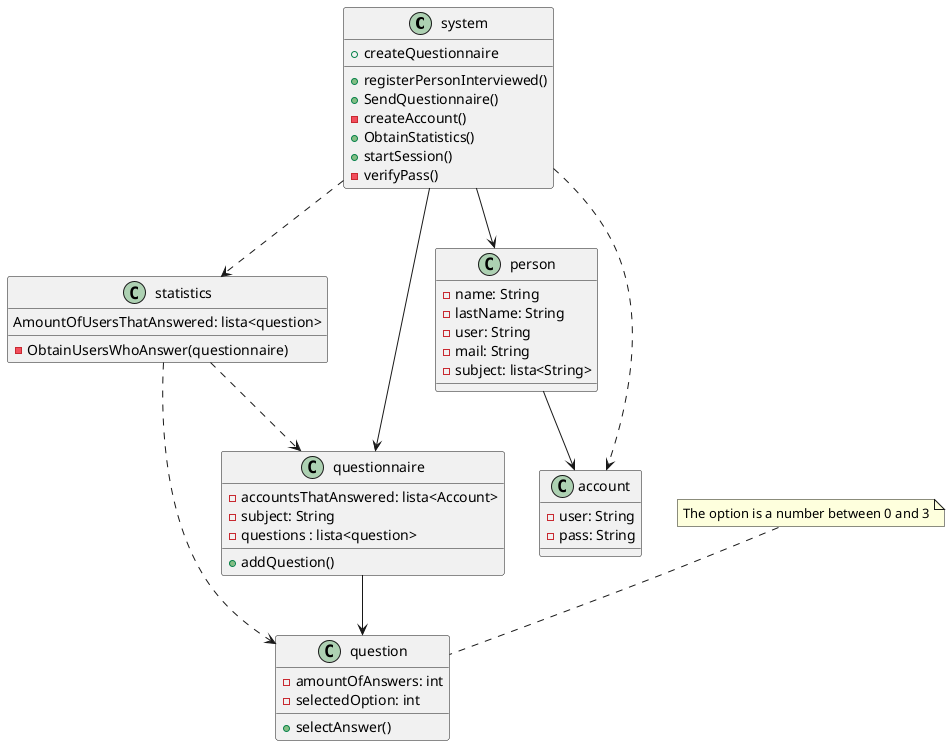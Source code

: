 @startuml

class system{
    + registerPersonInterviewed()
    + SendQuestionnaire()
    - createAccount()
    + ObtainStatistics()
    + createQuestionnaire
    + startSession()
    - verifyPass()
}

system ..> statistics
system --> person
person --> account
system ..> account
system --> questionnaire

questionnaire --> question
statistics ..> question
statistics ..> questionnaire

class person{
    - name: String 
    - lastName: String
    - user: String 
    - mail: String 
    - subject: lista<String>
}

class statistics{
    AmountOfUsersThatAnswered: lista<question>
    - ObtainUsersWhoAnswer(questionnaire)
}

class account{
    - user: String
    - pass: String
}

class questionnaire{
    - accountsThatAnswered: lista<Account>
    - subject: String
    - questions : lista<question>
    + addQuestion()
}

note  top of question: The option is a number between 0 and 3

class question{
    - amountOfAnswers: int
    - selectedOption: int 
    + selectAnswer()
    
}

@enduml
